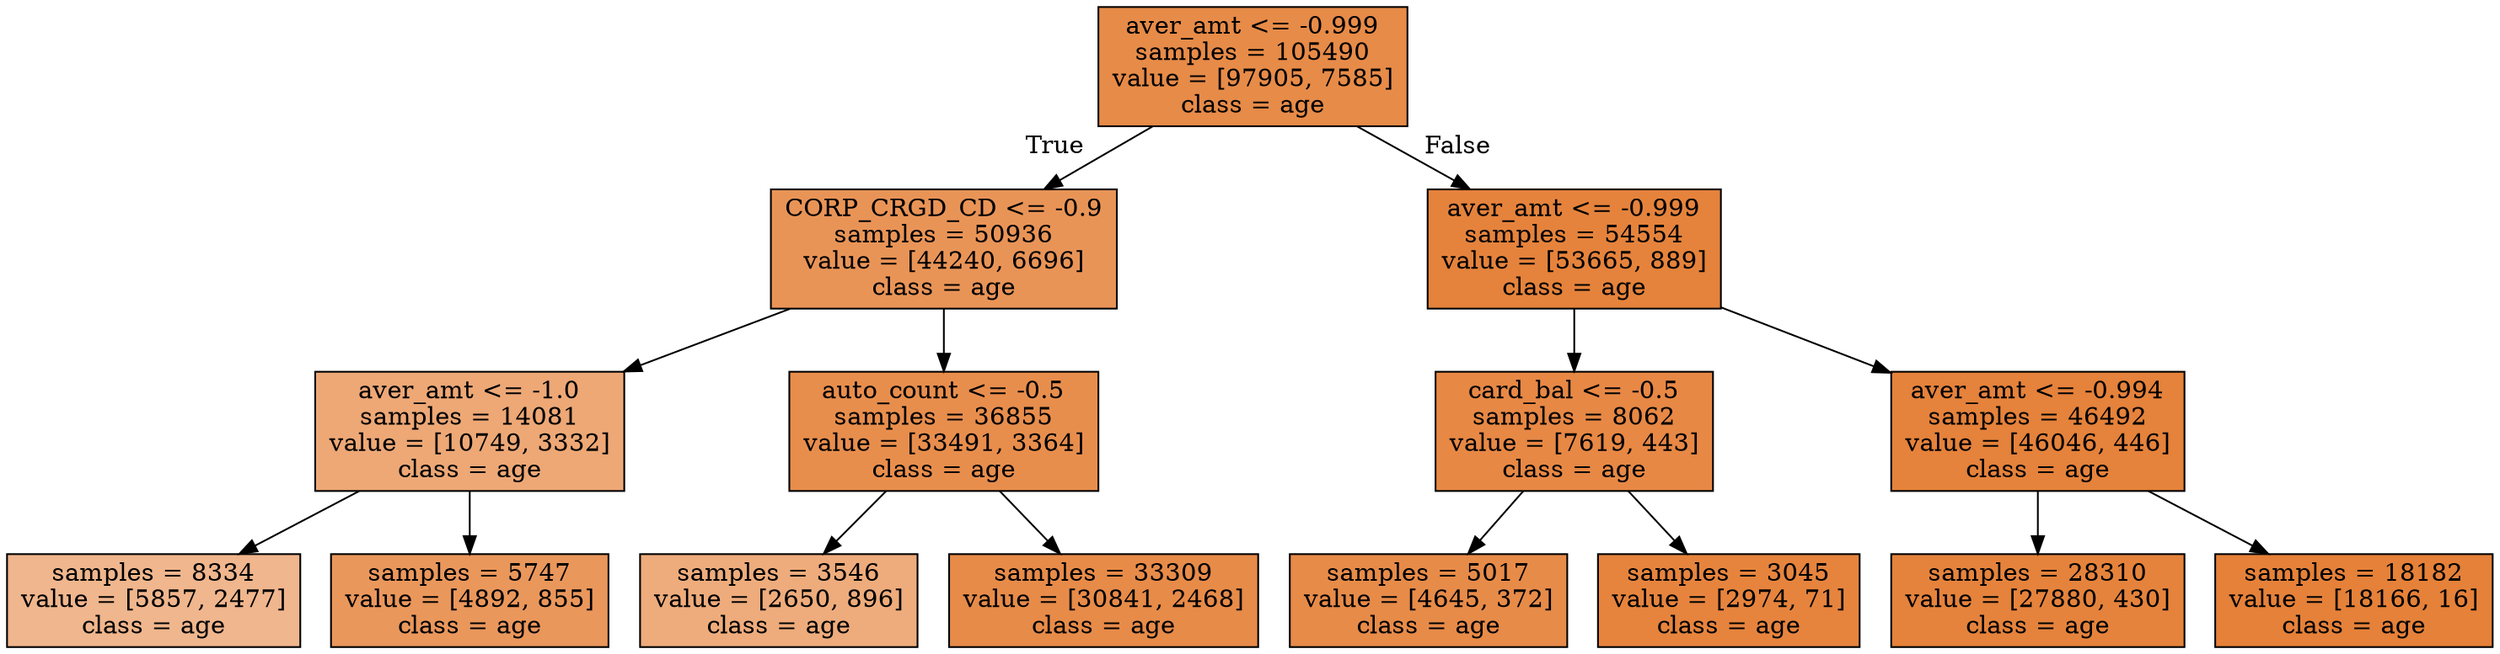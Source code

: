 digraph Tree {
node [shape=box, style="filled", color="black"] ;
0 [label="aver_amt <= -0.999\nsamples = 105490\nvalue = [97905, 7585]\nclass = age", fillcolor="#e78b48"] ;
1 [label="CORP_CRGD_CD <= -0.9\nsamples = 50936\nvalue = [44240, 6696]\nclass = age", fillcolor="#e99457"] ;
0 -> 1 [labeldistance=2.5, labelangle=45, headlabel="True"] ;
2 [label="aver_amt <= -1.0\nsamples = 14081\nvalue = [10749, 3332]\nclass = age", fillcolor="#eda876"] ;
1 -> 2 ;
3 [label="samples = 8334\nvalue = [5857, 2477]\nclass = age", fillcolor="#f0b68d"] ;
2 -> 3 ;
4 [label="samples = 5747\nvalue = [4892, 855]\nclass = age", fillcolor="#ea975c"] ;
2 -> 4 ;
5 [label="auto_count <= -0.5\nsamples = 36855\nvalue = [33491, 3364]\nclass = age", fillcolor="#e88e4d"] ;
1 -> 5 ;
6 [label="samples = 3546\nvalue = [2650, 896]\nclass = age", fillcolor="#eeac7c"] ;
5 -> 6 ;
7 [label="samples = 33309\nvalue = [30841, 2468]\nclass = age", fillcolor="#e78b49"] ;
5 -> 7 ;
8 [label="aver_amt <= -0.999\nsamples = 54554\nvalue = [53665, 889]\nclass = age", fillcolor="#e5833c"] ;
0 -> 8 [labeldistance=2.5, labelangle=-45, headlabel="False"] ;
9 [label="card_bal <= -0.5\nsamples = 8062\nvalue = [7619, 443]\nclass = age", fillcolor="#e78845"] ;
8 -> 9 ;
10 [label="samples = 5017\nvalue = [4645, 372]\nclass = age", fillcolor="#e78b49"] ;
9 -> 10 ;
11 [label="samples = 3045\nvalue = [2974, 71]\nclass = age", fillcolor="#e6843e"] ;
9 -> 11 ;
12 [label="aver_amt <= -0.994\nsamples = 46492\nvalue = [46046, 446]\nclass = age", fillcolor="#e5823b"] ;
8 -> 12 ;
13 [label="samples = 28310\nvalue = [27880, 430]\nclass = age", fillcolor="#e5833c"] ;
12 -> 13 ;
14 [label="samples = 18182\nvalue = [18166, 16]\nclass = age", fillcolor="#e58139"] ;
12 -> 14 ;
}
